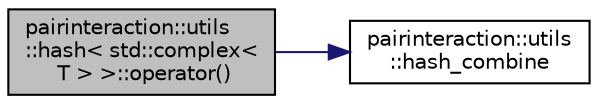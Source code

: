 digraph "pairinteraction::utils::hash&lt; std::complex&lt; T &gt; &gt;::operator()"
{
 // INTERACTIVE_SVG=YES
 // LATEX_PDF_SIZE
  bgcolor="transparent";
  edge [fontname="Helvetica",fontsize="10",labelfontname="Helvetica",labelfontsize="10"];
  node [fontname="Helvetica",fontsize="10",shape=record];
  rankdir="LR";
  Node1 [label="pairinteraction::utils\l::hash\< std::complex\<\l T \> \>::operator()",height=0.2,width=0.4,color="black", fillcolor="grey75", style="filled", fontcolor="black",tooltip=" "];
  Node1 -> Node2 [color="midnightblue",fontsize="10",style="solid",fontname="Helvetica"];
  Node2 [label="pairinteraction::utils\l::hash_combine",height=0.2,width=0.4,color="black",URL="$namespacepairinteraction_1_1utils.html#aaafa094fe50a212aa66e7e2017e74114",tooltip="Combine hashes."];
}
